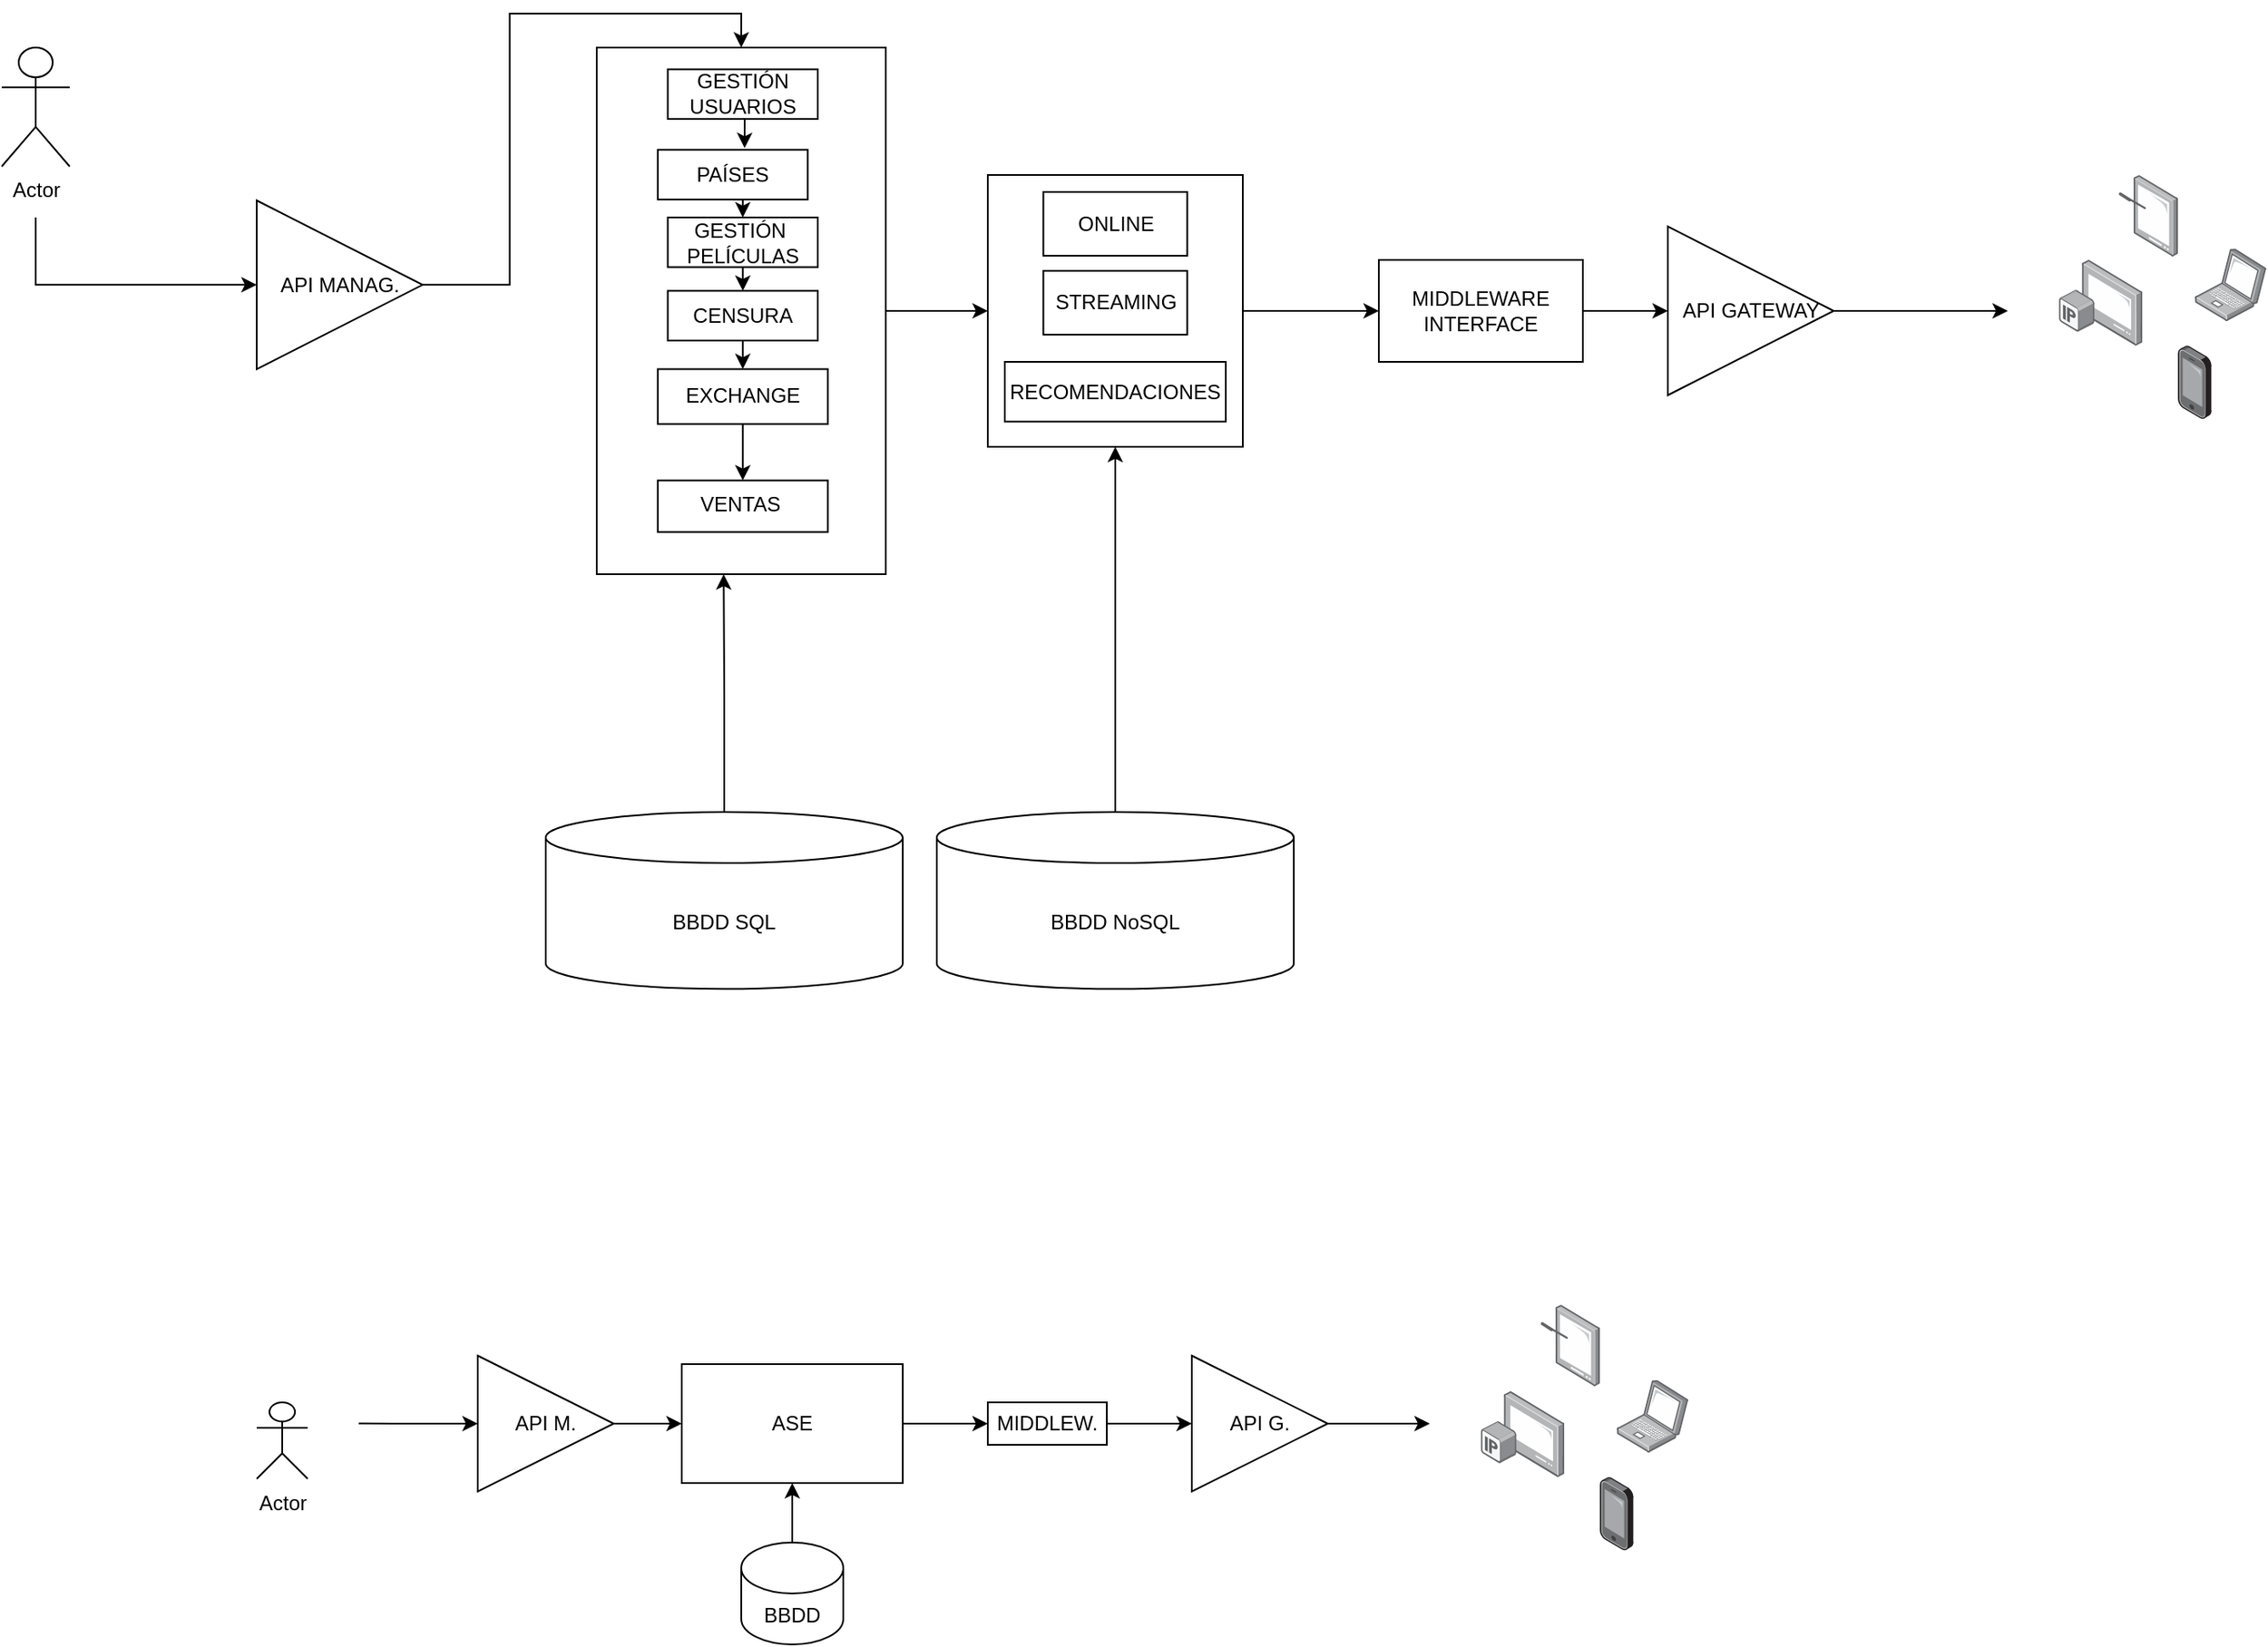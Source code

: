 <mxfile version="19.0.3" type="github">
  <diagram id="5j1l01nkqOhftDmHIN6N" name="Page-1">
    <mxGraphModel dx="2031" dy="1074" grid="1" gridSize="10" guides="1" tooltips="1" connect="1" arrows="1" fold="1" page="1" pageScale="1" pageWidth="1169" pageHeight="827" math="0" shadow="0">
      <root>
        <mxCell id="0" />
        <mxCell id="1" parent="0" />
        <mxCell id="m1I4NmD7gkIPUZ2Ff1Gd-68" style="edgeStyle=orthogonalEdgeStyle;rounded=0;orthogonalLoop=1;jettySize=auto;html=1;exitX=1;exitY=0.5;exitDx=0;exitDy=0;" edge="1" parent="1" source="m1I4NmD7gkIPUZ2Ff1Gd-18">
          <mxGeometry relative="1" as="geometry">
            <mxPoint x="1220" y="195" as="targetPoint" />
            <Array as="points">
              <mxPoint x="1200" y="195" />
            </Array>
          </mxGeometry>
        </mxCell>
        <mxCell id="m1I4NmD7gkIPUZ2Ff1Gd-18" value="&lt;div&gt;API GATEWAY&lt;/div&gt;" style="triangle;whiteSpace=wrap;html=1;" vertex="1" parent="1">
          <mxGeometry x="1019.999" y="145.362" width="97.581" height="99.268" as="geometry" />
        </mxCell>
        <mxCell id="m1I4NmD7gkIPUZ2Ff1Gd-84" style="edgeStyle=orthogonalEdgeStyle;rounded=0;orthogonalLoop=1;jettySize=auto;html=1;exitX=1;exitY=0.5;exitDx=0;exitDy=0;entryX=0.5;entryY=0;entryDx=0;entryDy=0;" edge="1" parent="1" source="m1I4NmD7gkIPUZ2Ff1Gd-20" target="m1I4NmD7gkIPUZ2Ff1Gd-76">
          <mxGeometry relative="1" as="geometry">
            <mxPoint x="350" y="10" as="targetPoint" />
          </mxGeometry>
        </mxCell>
        <mxCell id="m1I4NmD7gkIPUZ2Ff1Gd-20" value="&lt;div&gt;API MANAG.&lt;/div&gt;" style="triangle;whiteSpace=wrap;html=1;" vertex="1" parent="1">
          <mxGeometry x="190" y="130.002" width="97.581" height="99.268" as="geometry" />
        </mxCell>
        <mxCell id="m1I4NmD7gkIPUZ2Ff1Gd-69" style="edgeStyle=orthogonalEdgeStyle;rounded=0;orthogonalLoop=1;jettySize=auto;html=1;entryX=0;entryY=0.5;entryDx=0;entryDy=0;" edge="1" parent="1" target="m1I4NmD7gkIPUZ2Ff1Gd-20">
          <mxGeometry relative="1" as="geometry">
            <mxPoint x="60" y="140" as="sourcePoint" />
            <Array as="points">
              <mxPoint x="60" y="180" />
            </Array>
          </mxGeometry>
        </mxCell>
        <mxCell id="m1I4NmD7gkIPUZ2Ff1Gd-22" value="Actor" style="shape=umlActor;verticalLabelPosition=bottom;verticalAlign=top;html=1;outlineConnect=0;" vertex="1" parent="1">
          <mxGeometry x="40" y="40" width="40" height="70" as="geometry" />
        </mxCell>
        <mxCell id="m1I4NmD7gkIPUZ2Ff1Gd-94" style="edgeStyle=orthogonalEdgeStyle;rounded=0;orthogonalLoop=1;jettySize=auto;html=1;exitX=0.5;exitY=0;exitDx=0;exitDy=0;exitPerimeter=0;" edge="1" parent="1" source="m1I4NmD7gkIPUZ2Ff1Gd-29">
          <mxGeometry relative="1" as="geometry">
            <mxPoint x="464.647" y="350" as="targetPoint" />
          </mxGeometry>
        </mxCell>
        <mxCell id="m1I4NmD7gkIPUZ2Ff1Gd-29" value="BBDD SQL" style="shape=cylinder3;whiteSpace=wrap;html=1;boundedLbl=1;backgroundOutline=1;size=15;" vertex="1" parent="1">
          <mxGeometry x="360" y="490" width="210" height="104.14" as="geometry" />
        </mxCell>
        <mxCell id="m1I4NmD7gkIPUZ2Ff1Gd-34" style="edgeStyle=orthogonalEdgeStyle;rounded=0;orthogonalLoop=1;jettySize=auto;html=1;exitX=1;exitY=0.5;exitDx=0;exitDy=0;" edge="1" parent="1" source="m1I4NmD7gkIPUZ2Ff1Gd-33" target="m1I4NmD7gkIPUZ2Ff1Gd-18">
          <mxGeometry relative="1" as="geometry" />
        </mxCell>
        <mxCell id="m1I4NmD7gkIPUZ2Ff1Gd-33" value="MIDDLEWARE INTERFACE" style="rounded=0;whiteSpace=wrap;html=1;" vertex="1" parent="1">
          <mxGeometry x="850" y="165" width="120" height="60" as="geometry" />
        </mxCell>
        <mxCell id="m1I4NmD7gkIPUZ2Ff1Gd-95" style="edgeStyle=orthogonalEdgeStyle;rounded=0;orthogonalLoop=1;jettySize=auto;html=1;exitX=0.5;exitY=0;exitDx=0;exitDy=0;exitPerimeter=0;" edge="1" parent="1" source="m1I4NmD7gkIPUZ2Ff1Gd-42" target="m1I4NmD7gkIPUZ2Ff1Gd-60">
          <mxGeometry relative="1" as="geometry" />
        </mxCell>
        <mxCell id="m1I4NmD7gkIPUZ2Ff1Gd-42" value="BBDD NoSQL" style="shape=cylinder3;whiteSpace=wrap;html=1;boundedLbl=1;backgroundOutline=1;size=15;" vertex="1" parent="1">
          <mxGeometry x="590" y="490" width="210" height="104.14" as="geometry" />
        </mxCell>
        <mxCell id="m1I4NmD7gkIPUZ2Ff1Gd-66" style="edgeStyle=orthogonalEdgeStyle;rounded=0;orthogonalLoop=1;jettySize=auto;html=1;entryX=0;entryY=0.5;entryDx=0;entryDy=0;exitX=1;exitY=0.5;exitDx=0;exitDy=0;" edge="1" parent="1" source="m1I4NmD7gkIPUZ2Ff1Gd-60" target="m1I4NmD7gkIPUZ2Ff1Gd-33">
          <mxGeometry relative="1" as="geometry">
            <mxPoint x="662.31" y="90" as="targetPoint" />
            <mxPoint x="740" y="280" as="sourcePoint" />
          </mxGeometry>
        </mxCell>
        <mxCell id="m1I4NmD7gkIPUZ2Ff1Gd-74" value="" style="group" vertex="1" connectable="0" parent="1">
          <mxGeometry x="620" y="115" width="150" height="160" as="geometry" />
        </mxCell>
        <mxCell id="m1I4NmD7gkIPUZ2Ff1Gd-60" value="" style="rounded=0;whiteSpace=wrap;html=1;" vertex="1" parent="m1I4NmD7gkIPUZ2Ff1Gd-74">
          <mxGeometry width="150" height="160" as="geometry" />
        </mxCell>
        <mxCell id="m1I4NmD7gkIPUZ2Ff1Gd-25" value="ONLINE" style="rounded=0;whiteSpace=wrap;html=1;" vertex="1" parent="m1I4NmD7gkIPUZ2Ff1Gd-74">
          <mxGeometry x="32.692" y="9.996" width="84.615" height="37.565" as="geometry" />
        </mxCell>
        <mxCell id="m1I4NmD7gkIPUZ2Ff1Gd-27" value="STREAMING" style="rounded=0;whiteSpace=wrap;html=1;" vertex="1" parent="m1I4NmD7gkIPUZ2Ff1Gd-74">
          <mxGeometry x="32.692" y="56.41" width="84.615" height="37.565" as="geometry" />
        </mxCell>
        <mxCell id="m1I4NmD7gkIPUZ2Ff1Gd-70" value="RECOMENDACIONES" style="rounded=0;whiteSpace=wrap;html=1;" vertex="1" parent="m1I4NmD7gkIPUZ2Ff1Gd-74">
          <mxGeometry x="10" y="110" width="130" height="35.19" as="geometry" />
        </mxCell>
        <mxCell id="m1I4NmD7gkIPUZ2Ff1Gd-82" value="" style="group" vertex="1" connectable="0" parent="1">
          <mxGeometry x="390" y="40" width="170" height="310" as="geometry" />
        </mxCell>
        <mxCell id="m1I4NmD7gkIPUZ2Ff1Gd-76" value="" style="rounded=0;whiteSpace=wrap;html=1;" vertex="1" parent="m1I4NmD7gkIPUZ2Ff1Gd-82">
          <mxGeometry width="170" height="310" as="geometry" />
        </mxCell>
        <mxCell id="m1I4NmD7gkIPUZ2Ff1Gd-4" value="GESTIÓN&amp;nbsp; PELÍCULAS" style="rounded=0;whiteSpace=wrap;html=1;" vertex="1" parent="m1I4NmD7gkIPUZ2Ff1Gd-82">
          <mxGeometry x="41.78" y="100.002" width="88.22" height="29.251" as="geometry" />
        </mxCell>
        <mxCell id="m1I4NmD7gkIPUZ2Ff1Gd-53" style="edgeStyle=orthogonalEdgeStyle;rounded=0;orthogonalLoop=1;jettySize=auto;html=1;exitX=0.5;exitY=1;exitDx=0;exitDy=0;entryX=0.5;entryY=0;entryDx=0;entryDy=0;" edge="1" parent="m1I4NmD7gkIPUZ2Ff1Gd-82" source="m1I4NmD7gkIPUZ2Ff1Gd-6" target="m1I4NmD7gkIPUZ2Ff1Gd-4">
          <mxGeometry relative="1" as="geometry" />
        </mxCell>
        <mxCell id="m1I4NmD7gkIPUZ2Ff1Gd-6" value="PAÍSES" style="rounded=0;whiteSpace=wrap;html=1;" vertex="1" parent="m1I4NmD7gkIPUZ2Ff1Gd-82">
          <mxGeometry x="35.89" y="60.176" width="88.22" height="29.251" as="geometry" />
        </mxCell>
        <mxCell id="m1I4NmD7gkIPUZ2Ff1Gd-7" value="EXCHANGE" style="rounded=0;whiteSpace=wrap;html=1;" vertex="1" parent="m1I4NmD7gkIPUZ2Ff1Gd-82">
          <mxGeometry x="35.89" y="189.27" width="100" height="32.36" as="geometry" />
        </mxCell>
        <mxCell id="m1I4NmD7gkIPUZ2Ff1Gd-56" style="edgeStyle=orthogonalEdgeStyle;rounded=0;orthogonalLoop=1;jettySize=auto;html=1;exitX=0.5;exitY=1;exitDx=0;exitDy=0;entryX=0.5;entryY=0;entryDx=0;entryDy=0;" edge="1" parent="m1I4NmD7gkIPUZ2Ff1Gd-82" source="m1I4NmD7gkIPUZ2Ff1Gd-38" target="m1I4NmD7gkIPUZ2Ff1Gd-7">
          <mxGeometry relative="1" as="geometry" />
        </mxCell>
        <mxCell id="m1I4NmD7gkIPUZ2Ff1Gd-38" value="CENSURA" style="rounded=0;whiteSpace=wrap;html=1;" vertex="1" parent="m1I4NmD7gkIPUZ2Ff1Gd-82">
          <mxGeometry x="41.78" y="143.196" width="88.22" height="29.251" as="geometry" />
        </mxCell>
        <mxCell id="m1I4NmD7gkIPUZ2Ff1Gd-54" style="edgeStyle=orthogonalEdgeStyle;rounded=0;orthogonalLoop=1;jettySize=auto;html=1;exitX=0.5;exitY=1;exitDx=0;exitDy=0;entryX=0.5;entryY=0;entryDx=0;entryDy=0;" edge="1" parent="m1I4NmD7gkIPUZ2Ff1Gd-82" source="m1I4NmD7gkIPUZ2Ff1Gd-4" target="m1I4NmD7gkIPUZ2Ff1Gd-38">
          <mxGeometry relative="1" as="geometry" />
        </mxCell>
        <mxCell id="m1I4NmD7gkIPUZ2Ff1Gd-40" value="" style="group" vertex="1" connectable="0" parent="m1I4NmD7gkIPUZ2Ff1Gd-82">
          <mxGeometry x="35.89" y="254.81" width="100" height="30.38" as="geometry" />
        </mxCell>
        <mxCell id="m1I4NmD7gkIPUZ2Ff1Gd-23" value="" style="rounded=0;whiteSpace=wrap;html=1;" vertex="1" parent="m1I4NmD7gkIPUZ2Ff1Gd-40">
          <mxGeometry y="3.553e-15" width="100" height="30.38" as="geometry" />
        </mxCell>
        <mxCell id="m1I4NmD7gkIPUZ2Ff1Gd-24" value="VENTAS" style="text;whiteSpace=wrap;html=1;" vertex="1" parent="m1I4NmD7gkIPUZ2Ff1Gd-40">
          <mxGeometry x="23.079" width="53.846" height="23.571" as="geometry" />
        </mxCell>
        <mxCell id="m1I4NmD7gkIPUZ2Ff1Gd-57" style="edgeStyle=orthogonalEdgeStyle;rounded=0;orthogonalLoop=1;jettySize=auto;html=1;exitX=0.5;exitY=1;exitDx=0;exitDy=0;entryX=0.5;entryY=0;entryDx=0;entryDy=0;" edge="1" parent="m1I4NmD7gkIPUZ2Ff1Gd-82" source="m1I4NmD7gkIPUZ2Ff1Gd-7" target="m1I4NmD7gkIPUZ2Ff1Gd-24">
          <mxGeometry relative="1" as="geometry" />
        </mxCell>
        <mxCell id="m1I4NmD7gkIPUZ2Ff1Gd-5" value="GESTIÓN USUARIOS " style="rounded=0;whiteSpace=wrap;html=1;" vertex="1" parent="m1I4NmD7gkIPUZ2Ff1Gd-82">
          <mxGeometry x="41.78" y="12.789" width="88.22" height="29.251" as="geometry" />
        </mxCell>
        <mxCell id="m1I4NmD7gkIPUZ2Ff1Gd-52" style="edgeStyle=orthogonalEdgeStyle;rounded=0;orthogonalLoop=1;jettySize=auto;html=1;exitX=0.5;exitY=1;exitDx=0;exitDy=0;entryX=0.579;entryY=-0.034;entryDx=0;entryDy=0;entryPerimeter=0;" edge="1" parent="m1I4NmD7gkIPUZ2Ff1Gd-82" source="m1I4NmD7gkIPUZ2Ff1Gd-5" target="m1I4NmD7gkIPUZ2Ff1Gd-6">
          <mxGeometry relative="1" as="geometry" />
        </mxCell>
        <mxCell id="m1I4NmD7gkIPUZ2Ff1Gd-79" style="edgeStyle=orthogonalEdgeStyle;rounded=0;orthogonalLoop=1;jettySize=auto;html=1;exitX=0.5;exitY=1;exitDx=0;exitDy=0;" edge="1" parent="m1I4NmD7gkIPUZ2Ff1Gd-82" source="m1I4NmD7gkIPUZ2Ff1Gd-76" target="m1I4NmD7gkIPUZ2Ff1Gd-76">
          <mxGeometry relative="1" as="geometry" />
        </mxCell>
        <mxCell id="m1I4NmD7gkIPUZ2Ff1Gd-90" style="edgeStyle=orthogonalEdgeStyle;rounded=0;orthogonalLoop=1;jettySize=auto;html=1;entryX=0;entryY=0.5;entryDx=0;entryDy=0;" edge="1" parent="1" source="m1I4NmD7gkIPUZ2Ff1Gd-76" target="m1I4NmD7gkIPUZ2Ff1Gd-60">
          <mxGeometry relative="1" as="geometry" />
        </mxCell>
        <mxCell id="m1I4NmD7gkIPUZ2Ff1Gd-99" style="edgeStyle=orthogonalEdgeStyle;rounded=0;orthogonalLoop=1;jettySize=auto;html=1;exitX=1;exitY=0.5;exitDx=0;exitDy=0;entryX=0;entryY=0.5;entryDx=0;entryDy=0;" edge="1" parent="1" source="m1I4NmD7gkIPUZ2Ff1Gd-96" target="m1I4NmD7gkIPUZ2Ff1Gd-97">
          <mxGeometry relative="1" as="geometry" />
        </mxCell>
        <mxCell id="m1I4NmD7gkIPUZ2Ff1Gd-96" value="&lt;div&gt;API M.&lt;/div&gt;" style="triangle;whiteSpace=wrap;html=1;" vertex="1" parent="1">
          <mxGeometry x="320" y="810" width="80" height="80" as="geometry" />
        </mxCell>
        <mxCell id="m1I4NmD7gkIPUZ2Ff1Gd-101" style="edgeStyle=orthogonalEdgeStyle;rounded=0;orthogonalLoop=1;jettySize=auto;html=1;exitX=1;exitY=0.5;exitDx=0;exitDy=0;entryX=0;entryY=0.5;entryDx=0;entryDy=0;" edge="1" parent="1" source="m1I4NmD7gkIPUZ2Ff1Gd-97" target="m1I4NmD7gkIPUZ2Ff1Gd-100">
          <mxGeometry relative="1" as="geometry" />
        </mxCell>
        <mxCell id="m1I4NmD7gkIPUZ2Ff1Gd-97" value="ASE" style="rounded=0;whiteSpace=wrap;html=1;" vertex="1" parent="1">
          <mxGeometry x="440" y="815" width="130" height="70" as="geometry" />
        </mxCell>
        <mxCell id="m1I4NmD7gkIPUZ2Ff1Gd-103" style="edgeStyle=orthogonalEdgeStyle;rounded=0;orthogonalLoop=1;jettySize=auto;html=1;exitX=1;exitY=0.5;exitDx=0;exitDy=0;entryX=0;entryY=0.5;entryDx=0;entryDy=0;" edge="1" parent="1" source="m1I4NmD7gkIPUZ2Ff1Gd-100" target="m1I4NmD7gkIPUZ2Ff1Gd-102">
          <mxGeometry relative="1" as="geometry" />
        </mxCell>
        <mxCell id="m1I4NmD7gkIPUZ2Ff1Gd-100" value="MIDDLEW." style="rounded=0;whiteSpace=wrap;html=1;" vertex="1" parent="1">
          <mxGeometry x="620" y="837.5" width="70" height="25" as="geometry" />
        </mxCell>
        <mxCell id="m1I4NmD7gkIPUZ2Ff1Gd-116" style="edgeStyle=orthogonalEdgeStyle;rounded=0;orthogonalLoop=1;jettySize=auto;html=1;exitX=1;exitY=0.5;exitDx=0;exitDy=0;" edge="1" parent="1" source="m1I4NmD7gkIPUZ2Ff1Gd-102">
          <mxGeometry relative="1" as="geometry">
            <mxPoint x="880" y="850" as="targetPoint" />
          </mxGeometry>
        </mxCell>
        <mxCell id="m1I4NmD7gkIPUZ2Ff1Gd-102" value="&lt;div&gt;API G.&lt;/div&gt;" style="triangle;whiteSpace=wrap;html=1;" vertex="1" parent="1">
          <mxGeometry x="740" y="810" width="80" height="80" as="geometry" />
        </mxCell>
        <mxCell id="m1I4NmD7gkIPUZ2Ff1Gd-105" style="edgeStyle=orthogonalEdgeStyle;rounded=0;orthogonalLoop=1;jettySize=auto;html=1;exitX=0.5;exitY=0;exitDx=0;exitDy=0;exitPerimeter=0;entryX=0.5;entryY=1;entryDx=0;entryDy=0;" edge="1" parent="1" source="m1I4NmD7gkIPUZ2Ff1Gd-104" target="m1I4NmD7gkIPUZ2Ff1Gd-97">
          <mxGeometry relative="1" as="geometry" />
        </mxCell>
        <mxCell id="m1I4NmD7gkIPUZ2Ff1Gd-104" value="BBDD" style="shape=cylinder3;whiteSpace=wrap;html=1;boundedLbl=1;backgroundOutline=1;size=15;" vertex="1" parent="1">
          <mxGeometry x="475" y="920" width="60" height="60" as="geometry" />
        </mxCell>
        <mxCell id="m1I4NmD7gkIPUZ2Ff1Gd-110" value="" style="group" vertex="1" connectable="0" parent="1">
          <mxGeometry x="1250" y="115" width="122" height="143.6" as="geometry" />
        </mxCell>
        <mxCell id="m1I4NmD7gkIPUZ2Ff1Gd-14" value="" style="points=[];aspect=fixed;html=1;align=center;shadow=0;dashed=0;image;image=img/lib/allied_telesis/computer_and_terminals/Laptop.svg;" vertex="1" parent="m1I4NmD7gkIPUZ2Ff1Gd-110">
          <mxGeometry x="80" y="43.34" width="42" height="42.6" as="geometry" />
        </mxCell>
        <mxCell id="m1I4NmD7gkIPUZ2Ff1Gd-15" value="" style="points=[];aspect=fixed;html=1;align=center;shadow=0;dashed=0;image;image=img/lib/allied_telesis/computer_and_terminals/Smartphone.svg;" vertex="1" parent="m1I4NmD7gkIPUZ2Ff1Gd-110">
          <mxGeometry x="70" y="100.4" width="19.8" height="43.2" as="geometry" />
        </mxCell>
        <mxCell id="m1I4NmD7gkIPUZ2Ff1Gd-16" value="" style="points=[];aspect=fixed;html=1;align=center;shadow=0;dashed=0;image;image=img/lib/allied_telesis/computer_and_terminals/Tablet_Alternative.svg;" vertex="1" parent="m1I4NmD7gkIPUZ2Ff1Gd-110">
          <mxGeometry x="35.2" width="34.8" height="48" as="geometry" />
        </mxCell>
        <mxCell id="m1I4NmD7gkIPUZ2Ff1Gd-17" value="" style="points=[];aspect=fixed;html=1;align=center;shadow=0;dashed=0;image;image=img/lib/allied_telesis/computer_and_terminals/IP_TV.svg;" vertex="1" parent="m1I4NmD7gkIPUZ2Ff1Gd-110">
          <mxGeometry y="50.0" width="49.2" height="50.4" as="geometry" />
        </mxCell>
        <mxCell id="m1I4NmD7gkIPUZ2Ff1Gd-118" style="edgeStyle=orthogonalEdgeStyle;rounded=0;orthogonalLoop=1;jettySize=auto;html=1;exitX=1;exitY=0.333;exitDx=0;exitDy=0;exitPerimeter=0;" edge="1" parent="1" source="m1I4NmD7gkIPUZ2Ff1Gd-117">
          <mxGeometry relative="1" as="geometry">
            <mxPoint x="220.032" y="852.548" as="targetPoint" />
          </mxGeometry>
        </mxCell>
        <mxCell id="m1I4NmD7gkIPUZ2Ff1Gd-117" value="Actor" style="shape=umlActor;verticalLabelPosition=bottom;verticalAlign=top;html=1;outlineConnect=0;" vertex="1" parent="1">
          <mxGeometry x="190" y="837.5" width="30" height="45" as="geometry" />
        </mxCell>
        <mxCell id="m1I4NmD7gkIPUZ2Ff1Gd-119" value="" style="endArrow=classic;html=1;rounded=0;entryX=0;entryY=0.5;entryDx=0;entryDy=0;" edge="1" parent="1" target="m1I4NmD7gkIPUZ2Ff1Gd-96">
          <mxGeometry width="50" height="50" relative="1" as="geometry">
            <mxPoint x="250" y="849.9" as="sourcePoint" />
            <mxPoint x="310" y="849.9" as="targetPoint" />
            <Array as="points">
              <mxPoint x="270" y="849.98" />
            </Array>
          </mxGeometry>
        </mxCell>
        <mxCell id="m1I4NmD7gkIPUZ2Ff1Gd-112" value="" style="points=[];aspect=fixed;html=1;align=center;shadow=0;dashed=0;image;image=img/lib/allied_telesis/computer_and_terminals/Laptop.svg;" vertex="1" parent="1">
          <mxGeometry x="990" y="824.34" width="42" height="42.6" as="geometry" />
        </mxCell>
        <mxCell id="m1I4NmD7gkIPUZ2Ff1Gd-113" value="" style="points=[];aspect=fixed;html=1;align=center;shadow=0;dashed=0;image;image=img/lib/allied_telesis/computer_and_terminals/Smartphone.svg;" vertex="1" parent="1">
          <mxGeometry x="980" y="881.4" width="19.8" height="43.2" as="geometry" />
        </mxCell>
        <mxCell id="m1I4NmD7gkIPUZ2Ff1Gd-114" value="" style="points=[];aspect=fixed;html=1;align=center;shadow=0;dashed=0;image;image=img/lib/allied_telesis/computer_and_terminals/Tablet_Alternative.svg;" vertex="1" parent="1">
          <mxGeometry x="945.2" y="780" width="34.8" height="48" as="geometry" />
        </mxCell>
        <mxCell id="m1I4NmD7gkIPUZ2Ff1Gd-115" value="" style="points=[];aspect=fixed;html=1;align=center;shadow=0;dashed=0;image;image=img/lib/allied_telesis/computer_and_terminals/IP_TV.svg;" vertex="1" parent="1">
          <mxGeometry x="910" y="831" width="49.2" height="50.4" as="geometry" />
        </mxCell>
      </root>
    </mxGraphModel>
  </diagram>
</mxfile>
